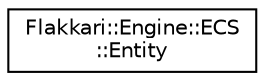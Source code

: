 digraph "Graphical Class Hierarchy"
{
 // LATEX_PDF_SIZE
  edge [fontname="Helvetica",fontsize="10",labelfontname="Helvetica",labelfontsize="10"];
  node [fontname="Helvetica",fontsize="10",shape=record];
  rankdir="LR";
  Node0 [label="Flakkari::Engine::ECS\l::Entity",height=0.2,width=0.4,color="black", fillcolor="white", style="filled",URL="$d1/d1f/classFlakkari_1_1Engine_1_1ECS_1_1Entity.html",tooltip=" "];
}
